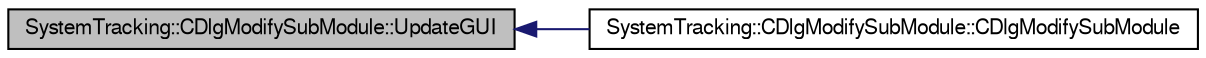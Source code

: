 digraph G
{
  edge [fontname="FreeSans",fontsize="10",labelfontname="FreeSans",labelfontsize="10"];
  node [fontname="FreeSans",fontsize="10",shape=record];
  rankdir="LR";
  Node1 [label="SystemTracking::CDlgModifySubModule::UpdateGUI",height=0.2,width=0.4,color="black", fillcolor="grey75", style="filled" fontcolor="black"];
  Node1 -> Node2 [dir="back",color="midnightblue",fontsize="10",style="solid",fontname="FreeSans"];
  Node2 [label="SystemTracking::CDlgModifySubModule::CDlgModifySubModule",height=0.2,width=0.4,color="black", fillcolor="white", style="filled",URL="$classSystemTracking_1_1CDlgModifySubModule.html#ad4fe1cd27b392b4a1a8f0f18f2a7287b",tooltip="Default constructor."];
}
